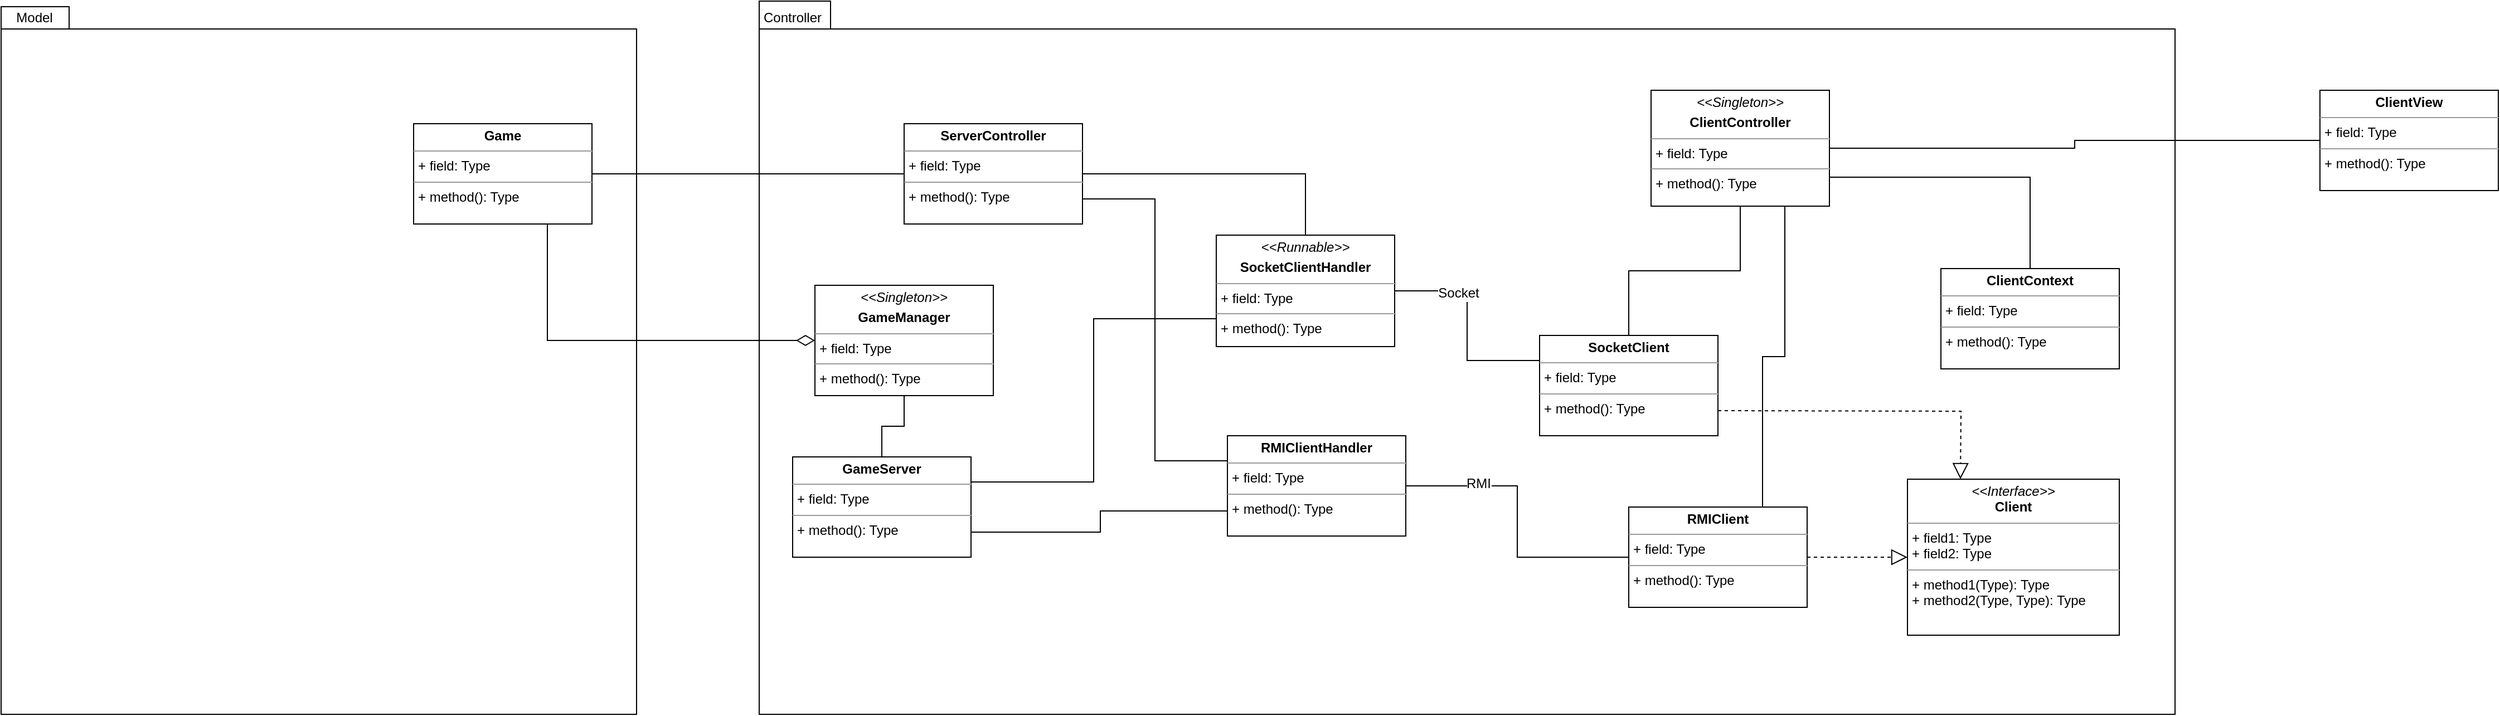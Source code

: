 <mxfile version="10.6.5" type="device"><diagram id="B-Fk8EZy92dVGZj2xUJW" name="Page-1"><mxGraphModel dx="840" dy="403" grid="1" gridSize="10" guides="1" tooltips="1" connect="1" arrows="1" fold="1" page="1" pageScale="1" pageWidth="1169" pageHeight="1654" math="0" shadow="0"><root><mxCell id="0"/><mxCell id="1" parent="0"/><mxCell id="_Hetym481YWSwNtasXoo-27" value="" style="shape=folder;fontStyle=1;spacingTop=10;tabWidth=61;tabHeight=20;tabPosition=left;html=1;" parent="1" vertex="1"><mxGeometry x="30" y="511" width="570" height="635" as="geometry"/></mxCell><mxCell id="_Hetym481YWSwNtasXoo-1" value="" style="shape=folder;fontStyle=1;spacingTop=10;tabWidth=62;tabHeight=25;tabPosition=left;html=1;" parent="1" vertex="1"><mxGeometry x="710" y="506" width="1270" height="640" as="geometry"/></mxCell><mxCell id="_Hetym481YWSwNtasXoo-7" value="&lt;p style=&quot;margin: 0px ; margin-top: 4px ; text-align: center&quot;&gt;&lt;b&gt;Game&lt;/b&gt;&lt;/p&gt;&lt;hr size=&quot;1&quot;&gt;&lt;p style=&quot;margin: 0px ; margin-left: 4px&quot;&gt;+ field: Type&lt;/p&gt;&lt;hr size=&quot;1&quot;&gt;&lt;p style=&quot;margin: 0px ; margin-left: 4px&quot;&gt;+ method(): Type&lt;/p&gt;" style="verticalAlign=top;align=left;overflow=fill;fontSize=12;fontFamily=Helvetica;html=1;" parent="1" vertex="1"><mxGeometry x="400" y="616" width="160" height="90" as="geometry"/></mxCell><mxCell id="_Hetym481YWSwNtasXoo-8" value="&lt;p style=&quot;margin: 0px ; margin-top: 4px ; text-align: center&quot;&gt;&lt;b&gt;ClientView&lt;/b&gt;&lt;/p&gt;&lt;hr size=&quot;1&quot;&gt;&lt;p style=&quot;margin: 0px ; margin-left: 4px&quot;&gt;+ field: Type&lt;/p&gt;&lt;hr size=&quot;1&quot;&gt;&lt;p style=&quot;margin: 0px ; margin-left: 4px&quot;&gt;+ method(): Type&lt;/p&gt;" style="verticalAlign=top;align=left;overflow=fill;fontSize=12;fontFamily=Helvetica;html=1;" parent="1" vertex="1"><mxGeometry x="2110" y="586" width="160" height="90" as="geometry"/></mxCell><mxCell id="_Hetym481YWSwNtasXoo-25" style="edgeStyle=orthogonalEdgeStyle;rounded=0;orthogonalLoop=1;jettySize=auto;html=1;exitX=1;exitY=0.5;exitDx=0;exitDy=0;entryX=0;entryY=0.5;entryDx=0;entryDy=0;endArrow=none;endFill=0;" parent="1" source="_Hetym481YWSwNtasXoo-9" target="_Hetym481YWSwNtasXoo-8" edge="1"><mxGeometry relative="1" as="geometry"/></mxCell><mxCell id="_Hetym481YWSwNtasXoo-33" style="edgeStyle=orthogonalEdgeStyle;rounded=0;orthogonalLoop=1;jettySize=auto;html=1;exitX=1;exitY=0.75;exitDx=0;exitDy=0;endArrow=none;endFill=0;" parent="1" source="_Hetym481YWSwNtasXoo-9" target="_Hetym481YWSwNtasXoo-32" edge="1"><mxGeometry relative="1" as="geometry"/></mxCell><mxCell id="_Hetym481YWSwNtasXoo-9" value="&lt;p style=&quot;margin: 0px ; margin-top: 4px ; text-align: center&quot;&gt;&lt;i&gt;&amp;lt;&amp;lt;Singleton&amp;gt;&amp;gt;&lt;/i&gt;&lt;/p&gt;&lt;p style=&quot;margin: 0px ; margin-top: 4px ; text-align: center&quot;&gt;&lt;b&gt;ClientController&lt;/b&gt;&lt;/p&gt;&lt;hr size=&quot;1&quot;&gt;&lt;p style=&quot;margin: 0px ; margin-left: 4px&quot;&gt;+ field: Type&lt;/p&gt;&lt;hr size=&quot;1&quot;&gt;&lt;p style=&quot;margin: 0px ; margin-left: 4px&quot;&gt;+ method(): Type&lt;/p&gt;" style="verticalAlign=top;align=left;overflow=fill;fontSize=12;fontFamily=Helvetica;html=1;" parent="1" vertex="1"><mxGeometry x="1510" y="586" width="160" height="104" as="geometry"/></mxCell><mxCell id="_Hetym481YWSwNtasXoo-24" style="edgeStyle=orthogonalEdgeStyle;rounded=0;orthogonalLoop=1;jettySize=auto;html=1;exitX=0.5;exitY=0;exitDx=0;exitDy=0;entryX=0.5;entryY=1;entryDx=0;entryDy=0;endArrow=none;endFill=0;" parent="1" source="_Hetym481YWSwNtasXoo-10" target="_Hetym481YWSwNtasXoo-9" edge="1"><mxGeometry relative="1" as="geometry"/></mxCell><mxCell id="_Hetym481YWSwNtasXoo-10" value="&lt;p style=&quot;margin: 0px ; margin-top: 4px ; text-align: center&quot;&gt;&lt;b&gt;SocketClient&lt;/b&gt;&lt;/p&gt;&lt;hr size=&quot;1&quot;&gt;&lt;p style=&quot;margin: 0px ; margin-left: 4px&quot;&gt;+ field: Type&lt;/p&gt;&lt;hr size=&quot;1&quot;&gt;&lt;p style=&quot;margin: 0px ; margin-left: 4px&quot;&gt;+ method(): Type&lt;/p&gt;" style="verticalAlign=top;align=left;overflow=fill;fontSize=12;fontFamily=Helvetica;html=1;" parent="1" vertex="1"><mxGeometry x="1410" y="806" width="160" height="90" as="geometry"/></mxCell><mxCell id="_Hetym481YWSwNtasXoo-26" style="edgeStyle=orthogonalEdgeStyle;rounded=0;orthogonalLoop=1;jettySize=auto;html=1;exitX=0;exitY=0.5;exitDx=0;exitDy=0;entryX=1;entryY=0.5;entryDx=0;entryDy=0;endArrow=none;endFill=0;startArrow=none;startFill=0;startSize=14;" parent="1" source="_Hetym481YWSwNtasXoo-11" target="_Hetym481YWSwNtasXoo-7" edge="1"><mxGeometry relative="1" as="geometry"/></mxCell><mxCell id="_Hetym481YWSwNtasXoo-11" value="&lt;p style=&quot;margin: 0px ; margin-top: 4px ; text-align: center&quot;&gt;&lt;b&gt;ServerController&lt;/b&gt;&lt;/p&gt;&lt;hr size=&quot;1&quot;&gt;&lt;p style=&quot;margin: 0px ; margin-left: 4px&quot;&gt;+ field: Type&lt;/p&gt;&lt;hr size=&quot;1&quot;&gt;&lt;p style=&quot;margin: 0px ; margin-left: 4px&quot;&gt;+ method(): Type&lt;/p&gt;" style="verticalAlign=top;align=left;overflow=fill;fontSize=12;fontFamily=Helvetica;html=1;" parent="1" vertex="1"><mxGeometry x="840" y="616" width="160" height="90" as="geometry"/></mxCell><mxCell id="_Hetym481YWSwNtasXoo-23" style="edgeStyle=orthogonalEdgeStyle;rounded=0;orthogonalLoop=1;jettySize=auto;html=1;exitX=1;exitY=0.5;exitDx=0;exitDy=0;entryX=0;entryY=0.5;entryDx=0;entryDy=0;endArrow=none;endFill=0;" parent="1" source="_Hetym481YWSwNtasXoo-12" target="i9JCn7BGPy8pryA2X0ug-10" edge="1"><mxGeometry relative="1" as="geometry"><mxPoint x="1490" y="1000" as="targetPoint"/></mxGeometry></mxCell><mxCell id="_Hetym481YWSwNtasXoo-35" value="RMI" style="text;html=1;resizable=0;points=[];align=center;verticalAlign=middle;labelBackgroundColor=#ffffff;" parent="_Hetym481YWSwNtasXoo-23" vertex="1" connectable="0"><mxGeometry x="-0.511" y="2" relative="1" as="geometry"><mxPoint as="offset"/></mxGeometry></mxCell><mxCell id="_Hetym481YWSwNtasXoo-30" style="edgeStyle=orthogonalEdgeStyle;rounded=0;orthogonalLoop=1;jettySize=auto;html=1;exitX=0;exitY=0.25;exitDx=0;exitDy=0;entryX=1;entryY=0.75;entryDx=0;entryDy=0;endArrow=none;endFill=0;" parent="1" source="_Hetym481YWSwNtasXoo-12" target="_Hetym481YWSwNtasXoo-11" edge="1"><mxGeometry relative="1" as="geometry"/></mxCell><mxCell id="_Hetym481YWSwNtasXoo-12" value="&lt;p style=&quot;margin: 0px ; margin-top: 4px ; text-align: center&quot;&gt;&lt;b&gt;RMIClientHandler&lt;/b&gt;&lt;/p&gt;&lt;hr size=&quot;1&quot;&gt;&lt;p style=&quot;margin: 0px ; margin-left: 4px&quot;&gt;+ field: Type&lt;/p&gt;&lt;hr size=&quot;1&quot;&gt;&lt;p style=&quot;margin: 0px ; margin-left: 4px&quot;&gt;+ method(): Type&lt;/p&gt;" style="verticalAlign=top;align=left;overflow=fill;fontSize=12;fontFamily=Helvetica;html=1;" parent="1" vertex="1"><mxGeometry x="1130" y="896" width="160" height="90" as="geometry"/></mxCell><mxCell id="_Hetym481YWSwNtasXoo-19" style="edgeStyle=orthogonalEdgeStyle;rounded=0;orthogonalLoop=1;jettySize=auto;html=1;exitX=0.5;exitY=0;exitDx=0;exitDy=0;entryX=1;entryY=0.5;entryDx=0;entryDy=0;endArrow=none;endFill=0;" parent="1" source="_Hetym481YWSwNtasXoo-13" target="_Hetym481YWSwNtasXoo-11" edge="1"><mxGeometry relative="1" as="geometry"/></mxCell><mxCell id="_Hetym481YWSwNtasXoo-22" style="edgeStyle=orthogonalEdgeStyle;rounded=0;orthogonalLoop=1;jettySize=auto;html=1;exitX=1;exitY=0.5;exitDx=0;exitDy=0;entryX=0;entryY=0.25;entryDx=0;entryDy=0;endArrow=none;endFill=0;" parent="1" source="_Hetym481YWSwNtasXoo-13" target="_Hetym481YWSwNtasXoo-10" edge="1"><mxGeometry relative="1" as="geometry"/></mxCell><mxCell id="_Hetym481YWSwNtasXoo-34" value="Socket" style="text;html=1;resizable=0;points=[];align=center;verticalAlign=middle;labelBackgroundColor=#ffffff;" parent="_Hetym481YWSwNtasXoo-22" vertex="1" connectable="0"><mxGeometry x="-0.414" y="-2" relative="1" as="geometry"><mxPoint as="offset"/></mxGeometry></mxCell><mxCell id="_Hetym481YWSwNtasXoo-13" value="&lt;p style=&quot;margin: 0px ; margin-top: 4px ; text-align: center&quot;&gt;&lt;i&gt;&amp;lt;&amp;lt;Runnable&amp;gt;&amp;gt;&lt;/i&gt;&lt;/p&gt;&lt;p style=&quot;margin: 0px ; margin-top: 4px ; text-align: center&quot;&gt;&lt;b&gt;SocketClientHandler&lt;/b&gt;&lt;/p&gt;&lt;hr size=&quot;1&quot;&gt;&lt;p style=&quot;margin: 0px ; margin-left: 4px&quot;&gt;+ field: Type&lt;/p&gt;&lt;hr size=&quot;1&quot;&gt;&lt;p style=&quot;margin: 0px ; margin-left: 4px&quot;&gt;+ method(): Type&lt;/p&gt;" style="verticalAlign=top;align=left;overflow=fill;fontSize=12;fontFamily=Helvetica;html=1;" parent="1" vertex="1"><mxGeometry x="1120" y="716" width="160" height="100" as="geometry"/></mxCell><mxCell id="_Hetym481YWSwNtasXoo-20" style="edgeStyle=orthogonalEdgeStyle;rounded=0;orthogonalLoop=1;jettySize=auto;html=1;exitX=1;exitY=0.25;exitDx=0;exitDy=0;entryX=0;entryY=0.75;entryDx=0;entryDy=0;endArrow=none;endFill=0;" parent="1" source="_Hetym481YWSwNtasXoo-14" target="_Hetym481YWSwNtasXoo-13" edge="1"><mxGeometry relative="1" as="geometry"/></mxCell><mxCell id="_Hetym481YWSwNtasXoo-21" style="edgeStyle=orthogonalEdgeStyle;rounded=0;orthogonalLoop=1;jettySize=auto;html=1;exitX=1;exitY=0.75;exitDx=0;exitDy=0;entryX=0;entryY=0.75;entryDx=0;entryDy=0;endArrow=none;endFill=0;" parent="1" source="_Hetym481YWSwNtasXoo-14" target="_Hetym481YWSwNtasXoo-12" edge="1"><mxGeometry relative="1" as="geometry"><Array as="points"><mxPoint x="1016" y="982"/><mxPoint x="1016" y="964"/></Array></mxGeometry></mxCell><mxCell id="i9JCn7BGPy8pryA2X0ug-22" style="edgeStyle=orthogonalEdgeStyle;rounded=0;orthogonalLoop=1;jettySize=auto;html=1;exitX=0.5;exitY=0;exitDx=0;exitDy=0;entryX=0.5;entryY=1;entryDx=0;entryDy=0;endArrow=none;endFill=0;" parent="1" source="_Hetym481YWSwNtasXoo-14" target="i9JCn7BGPy8pryA2X0ug-19" edge="1"><mxGeometry relative="1" as="geometry"/></mxCell><mxCell id="_Hetym481YWSwNtasXoo-14" value="&lt;p style=&quot;margin: 0px ; margin-top: 4px ; text-align: center&quot;&gt;&lt;b&gt;GameServer&lt;/b&gt;&lt;/p&gt;&lt;hr size=&quot;1&quot;&gt;&lt;p style=&quot;margin: 0px ; margin-left: 4px&quot;&gt;+ field: Type&lt;/p&gt;&lt;hr size=&quot;1&quot;&gt;&lt;p style=&quot;margin: 0px ; margin-left: 4px&quot;&gt;+ method(): Type&lt;/p&gt;" style="verticalAlign=top;align=left;overflow=fill;fontSize=12;fontFamily=Helvetica;html=1;" parent="1" vertex="1"><mxGeometry x="740" y="915" width="160" height="90" as="geometry"/></mxCell><mxCell id="_Hetym481YWSwNtasXoo-28" value="Model" style="text;html=1;strokeColor=none;fillColor=none;align=center;verticalAlign=middle;whiteSpace=wrap;rounded=0;" parent="1" vertex="1"><mxGeometry x="40" y="511" width="40" height="20" as="geometry"/></mxCell><mxCell id="_Hetym481YWSwNtasXoo-29" value="Controller" style="text;html=1;strokeColor=none;fillColor=none;align=center;verticalAlign=middle;whiteSpace=wrap;rounded=0;" parent="1" vertex="1"><mxGeometry x="720" y="511" width="40" height="20" as="geometry"/></mxCell><mxCell id="_Hetym481YWSwNtasXoo-32" value="&lt;p style=&quot;margin: 0px ; margin-top: 4px ; text-align: center&quot;&gt;&lt;b&gt;ClientContext&lt;/b&gt;&lt;/p&gt;&lt;hr size=&quot;1&quot;&gt;&lt;p style=&quot;margin: 0px ; margin-left: 4px&quot;&gt;+ field: Type&lt;/p&gt;&lt;hr size=&quot;1&quot;&gt;&lt;p style=&quot;margin: 0px ; margin-left: 4px&quot;&gt;+ method(): Type&lt;/p&gt;" style="verticalAlign=top;align=left;overflow=fill;fontSize=12;fontFamily=Helvetica;html=1;" parent="1" vertex="1"><mxGeometry x="1770" y="746" width="160" height="90" as="geometry"/></mxCell><mxCell id="i9JCn7BGPy8pryA2X0ug-9" value="&lt;p style=&quot;margin: 0px ; margin-top: 4px ; text-align: center&quot;&gt;&lt;i&gt;&amp;lt;&amp;lt;Interface&amp;gt;&amp;gt;&lt;/i&gt;&lt;br&gt;&lt;b&gt;Client&lt;/b&gt;&lt;/p&gt;&lt;hr size=&quot;1&quot;&gt;&lt;p style=&quot;margin: 0px ; margin-left: 4px&quot;&gt;+ field1: Type&lt;br&gt;+ field2: Type&lt;/p&gt;&lt;hr size=&quot;1&quot;&gt;&lt;p style=&quot;margin: 0px ; margin-left: 4px&quot;&gt;+ method1(Type): Type&lt;br&gt;+ method2(Type, Type): Type&lt;/p&gt;" style="verticalAlign=top;align=left;overflow=fill;fontSize=12;fontFamily=Helvetica;html=1;" parent="1" vertex="1"><mxGeometry x="1740" y="935" width="190" height="140" as="geometry"/></mxCell><mxCell id="i9JCn7BGPy8pryA2X0ug-15" style="edgeStyle=orthogonalEdgeStyle;rounded=0;orthogonalLoop=1;jettySize=auto;html=1;exitX=0.75;exitY=0;exitDx=0;exitDy=0;entryX=0.75;entryY=1;entryDx=0;entryDy=0;endArrow=none;endFill=0;" parent="1" source="i9JCn7BGPy8pryA2X0ug-10" target="_Hetym481YWSwNtasXoo-9" edge="1"><mxGeometry relative="1" as="geometry"/></mxCell><mxCell id="i9JCn7BGPy8pryA2X0ug-10" value="&lt;p style=&quot;margin: 0px ; margin-top: 4px ; text-align: center&quot;&gt;&lt;b&gt;RMIClient&lt;/b&gt;&lt;/p&gt;&lt;hr size=&quot;1&quot;&gt;&lt;p style=&quot;margin: 0px ; margin-left: 4px&quot;&gt;+ field: Type&lt;/p&gt;&lt;hr size=&quot;1&quot;&gt;&lt;p style=&quot;margin: 0px ; margin-left: 4px&quot;&gt;+ method(): Type&lt;/p&gt;" style="verticalAlign=top;align=left;overflow=fill;fontSize=12;fontFamily=Helvetica;html=1;" parent="1" vertex="1"><mxGeometry x="1490" y="960" width="160" height="90" as="geometry"/></mxCell><mxCell id="i9JCn7BGPy8pryA2X0ug-12" value="" style="endArrow=block;dashed=1;endFill=0;endSize=12;html=1;exitX=1;exitY=0.5;exitDx=0;exitDy=0;entryX=0;entryY=0.5;entryDx=0;entryDy=0;" parent="1" source="i9JCn7BGPy8pryA2X0ug-10" target="i9JCn7BGPy8pryA2X0ug-9" edge="1"><mxGeometry width="160" relative="1" as="geometry"><mxPoint x="930" y="1170" as="sourcePoint"/><mxPoint x="1090" y="1170" as="targetPoint"/></mxGeometry></mxCell><mxCell id="i9JCn7BGPy8pryA2X0ug-13" value="" style="endArrow=block;dashed=1;endFill=0;endSize=12;html=1;exitX=1;exitY=0.75;exitDx=0;exitDy=0;entryX=0.25;entryY=0;entryDx=0;entryDy=0;rounded=0;" parent="1" source="_Hetym481YWSwNtasXoo-10" target="i9JCn7BGPy8pryA2X0ug-9" edge="1"><mxGeometry width="160" relative="1" as="geometry"><mxPoint x="930" y="1170" as="sourcePoint"/><mxPoint x="1090" y="1170" as="targetPoint"/><Array as="points"><mxPoint x="1788" y="874"/></Array></mxGeometry></mxCell><mxCell id="i9JCn7BGPy8pryA2X0ug-21" style="edgeStyle=orthogonalEdgeStyle;rounded=0;orthogonalLoop=1;jettySize=auto;html=1;exitX=0;exitY=0.5;exitDx=0;exitDy=0;entryX=0.75;entryY=1;entryDx=0;entryDy=0;startArrow=diamondThin;startFill=0;startSize=14;endArrow=none;endFill=0;" parent="1" source="i9JCn7BGPy8pryA2X0ug-19" target="_Hetym481YWSwNtasXoo-7" edge="1"><mxGeometry relative="1" as="geometry"/></mxCell><mxCell id="i9JCn7BGPy8pryA2X0ug-19" value="&lt;p style=&quot;margin: 0px ; margin-top: 4px ; text-align: center&quot;&gt;&lt;i&gt;&amp;lt;&amp;lt;Singleton&amp;gt;&amp;gt;&lt;/i&gt;&lt;/p&gt;&lt;p style=&quot;margin: 0px ; margin-top: 4px ; text-align: center&quot;&gt;&lt;b&gt;GameManager&lt;/b&gt;&lt;/p&gt;&lt;hr size=&quot;1&quot;&gt;&lt;p style=&quot;margin: 0px ; margin-left: 4px&quot;&gt;+ field: Type&lt;/p&gt;&lt;hr size=&quot;1&quot;&gt;&lt;p style=&quot;margin: 0px ; margin-left: 4px&quot;&gt;+ method(): Type&lt;/p&gt;" style="verticalAlign=top;align=left;overflow=fill;fontSize=12;fontFamily=Helvetica;html=1;" parent="1" vertex="1"><mxGeometry x="760" y="761" width="160" height="99" as="geometry"/></mxCell></root></mxGraphModel></diagram></mxfile>